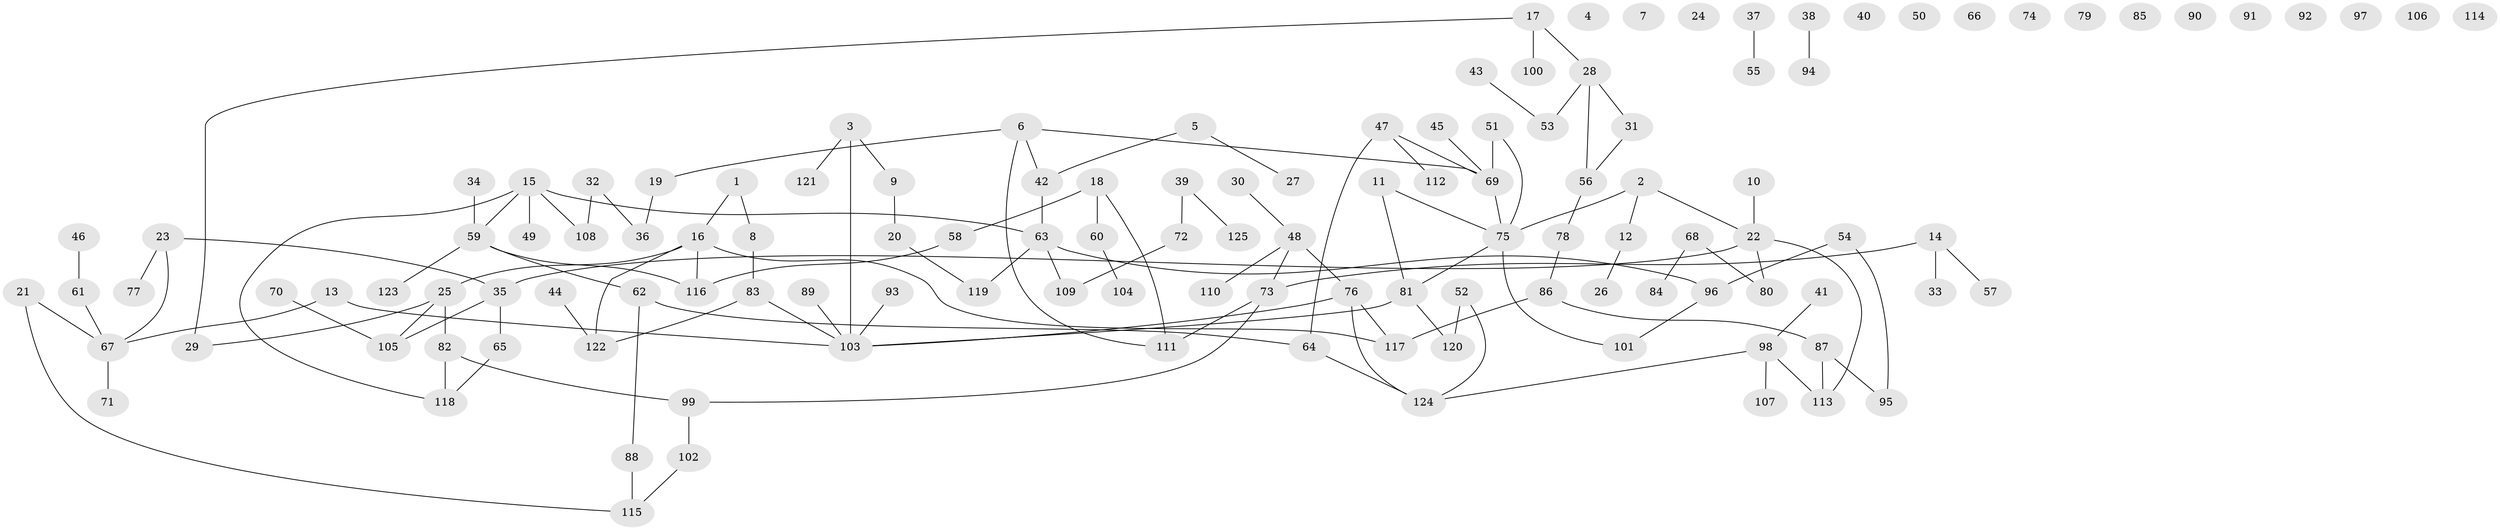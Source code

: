 // Generated by graph-tools (version 1.1) at 2025/25/03/09/25 03:25:15]
// undirected, 125 vertices, 132 edges
graph export_dot {
graph [start="1"]
  node [color=gray90,style=filled];
  1;
  2;
  3;
  4;
  5;
  6;
  7;
  8;
  9;
  10;
  11;
  12;
  13;
  14;
  15;
  16;
  17;
  18;
  19;
  20;
  21;
  22;
  23;
  24;
  25;
  26;
  27;
  28;
  29;
  30;
  31;
  32;
  33;
  34;
  35;
  36;
  37;
  38;
  39;
  40;
  41;
  42;
  43;
  44;
  45;
  46;
  47;
  48;
  49;
  50;
  51;
  52;
  53;
  54;
  55;
  56;
  57;
  58;
  59;
  60;
  61;
  62;
  63;
  64;
  65;
  66;
  67;
  68;
  69;
  70;
  71;
  72;
  73;
  74;
  75;
  76;
  77;
  78;
  79;
  80;
  81;
  82;
  83;
  84;
  85;
  86;
  87;
  88;
  89;
  90;
  91;
  92;
  93;
  94;
  95;
  96;
  97;
  98;
  99;
  100;
  101;
  102;
  103;
  104;
  105;
  106;
  107;
  108;
  109;
  110;
  111;
  112;
  113;
  114;
  115;
  116;
  117;
  118;
  119;
  120;
  121;
  122;
  123;
  124;
  125;
  1 -- 8;
  1 -- 16;
  2 -- 12;
  2 -- 22;
  2 -- 75;
  3 -- 9;
  3 -- 103;
  3 -- 121;
  5 -- 27;
  5 -- 42;
  6 -- 19;
  6 -- 42;
  6 -- 69;
  6 -- 111;
  8 -- 83;
  9 -- 20;
  10 -- 22;
  11 -- 75;
  11 -- 81;
  12 -- 26;
  13 -- 67;
  13 -- 103;
  14 -- 33;
  14 -- 57;
  14 -- 73;
  15 -- 49;
  15 -- 59;
  15 -- 63;
  15 -- 108;
  15 -- 118;
  16 -- 25;
  16 -- 116;
  16 -- 117;
  16 -- 122;
  17 -- 28;
  17 -- 29;
  17 -- 100;
  18 -- 58;
  18 -- 60;
  18 -- 111;
  19 -- 36;
  20 -- 119;
  21 -- 67;
  21 -- 115;
  22 -- 35;
  22 -- 80;
  22 -- 113;
  23 -- 35;
  23 -- 67;
  23 -- 77;
  25 -- 29;
  25 -- 82;
  25 -- 105;
  28 -- 31;
  28 -- 53;
  28 -- 56;
  30 -- 48;
  31 -- 56;
  32 -- 36;
  32 -- 108;
  34 -- 59;
  35 -- 65;
  35 -- 105;
  37 -- 55;
  38 -- 94;
  39 -- 72;
  39 -- 125;
  41 -- 98;
  42 -- 63;
  43 -- 53;
  44 -- 122;
  45 -- 69;
  46 -- 61;
  47 -- 64;
  47 -- 69;
  47 -- 112;
  48 -- 73;
  48 -- 76;
  48 -- 110;
  51 -- 69;
  51 -- 75;
  52 -- 120;
  52 -- 124;
  54 -- 95;
  54 -- 96;
  56 -- 78;
  58 -- 116;
  59 -- 62;
  59 -- 116;
  59 -- 123;
  60 -- 104;
  61 -- 67;
  62 -- 64;
  62 -- 88;
  63 -- 96;
  63 -- 109;
  63 -- 119;
  64 -- 124;
  65 -- 118;
  67 -- 71;
  68 -- 80;
  68 -- 84;
  69 -- 75;
  70 -- 105;
  72 -- 109;
  73 -- 99;
  73 -- 111;
  75 -- 81;
  75 -- 101;
  76 -- 103;
  76 -- 117;
  76 -- 124;
  78 -- 86;
  81 -- 103;
  81 -- 120;
  82 -- 99;
  82 -- 118;
  83 -- 103;
  83 -- 122;
  86 -- 87;
  86 -- 117;
  87 -- 95;
  87 -- 113;
  88 -- 115;
  89 -- 103;
  93 -- 103;
  96 -- 101;
  98 -- 107;
  98 -- 113;
  98 -- 124;
  99 -- 102;
  102 -- 115;
}
